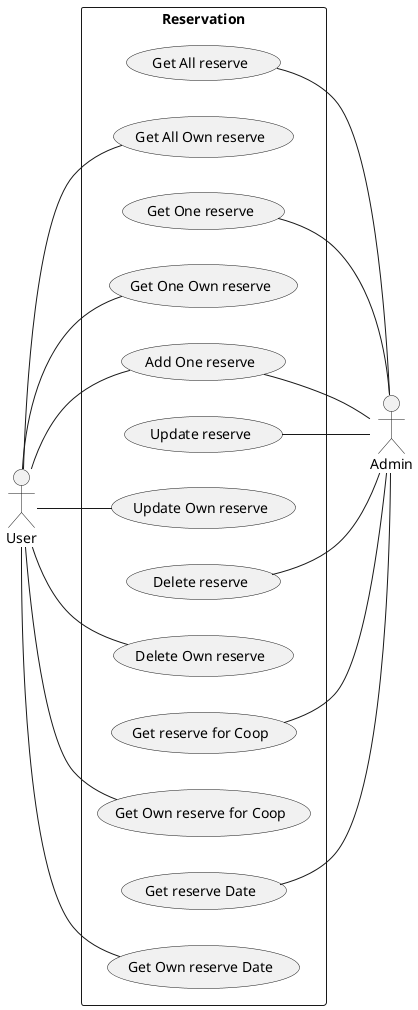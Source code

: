 @startuml
left to right direction
rectangle "Reservation" as reserve {    
    usecase "Get All reserve" as getReserves
    usecase "Get All Own reserve" as getOwnReserves

    usecase "Get One reserve" as getReserve
    usecase "Get One Own reserve" as getOwnReserve

    usecase "Add One reserve" as addReserve

    usecase "Update reserve" as updateReserves
    usecase "Update Own reserve" as updateOwnReserves

    usecase "Delete reserve" as deleteReserve
    usecase "Delete Own reserve" as deleteOwnReserve

    usecase "Get reserve for Coop" as getReserveForCoop
    usecase "Get Own reserve for Coop" as getOwnReserveForCoop

    usecase "Get reserve Date" as getReserveDate
    usecase "Get Own reserve Date" as getOwnReserveDate
}

actor "User" as user
user -- getOwnReserves
user -- getOwnReserve
user -- addReserve
user -- updateOwnReserves
user -- deleteOwnReserve
user -- getOwnReserveForCoop
user -- getOwnReserveDate

actor "Admin" as admin
getReserves -- admin
getReserve -- admin
addReserve -- admin
updateReserves -- admin
deleteReserve -- admin
getReserveForCoop -- admin
getReserveDate -- admin
@enduml